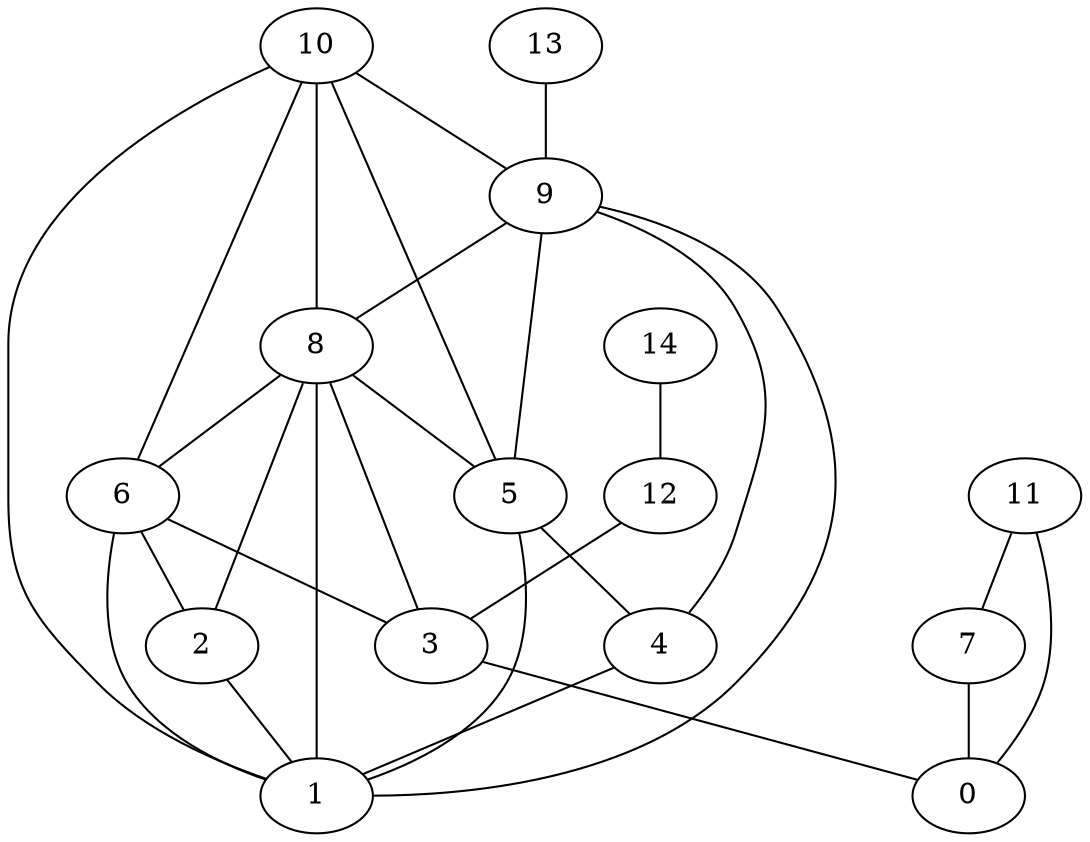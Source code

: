 digraph "sensornet-topology" {
label = "";
rankdir="BT";"0"->"3" [arrowhead = "both"] 
"0"->"7" [arrowhead = "both"] 
"0"->"11" [arrowhead = "both"] 
"1"->"2" [arrowhead = "both"] 
"1"->"4" [arrowhead = "both"] 
"1"->"5" [arrowhead = "both"] 
"1"->"6" [arrowhead = "both"] 
"1"->"8" [arrowhead = "both"] 
"1"->"9" [arrowhead = "both"] 
"1"->"10" [arrowhead = "both"] 
"2"->"6" [arrowhead = "both"] 
"2"->"8" [arrowhead = "both"] 
"3"->"6" [arrowhead = "both"] 
"3"->"8" [arrowhead = "both"] 
"3"->"12" [arrowhead = "both"] 
"4"->"5" [arrowhead = "both"] 
"4"->"9" [arrowhead = "both"] 
"5"->"8" [arrowhead = "both"] 
"5"->"9" [arrowhead = "both"] 
"5"->"10" [arrowhead = "both"] 
"6"->"8" [arrowhead = "both"] 
"6"->"10" [arrowhead = "both"] 
"7"->"11" [arrowhead = "both"] 
"8"->"9" [arrowhead = "both"] 
"8"->"10" [arrowhead = "both"] 
"9"->"10" [arrowhead = "both"] 
"9"->"13" [arrowhead = "both"] 
"12"->"14" [arrowhead = "both"] 
}